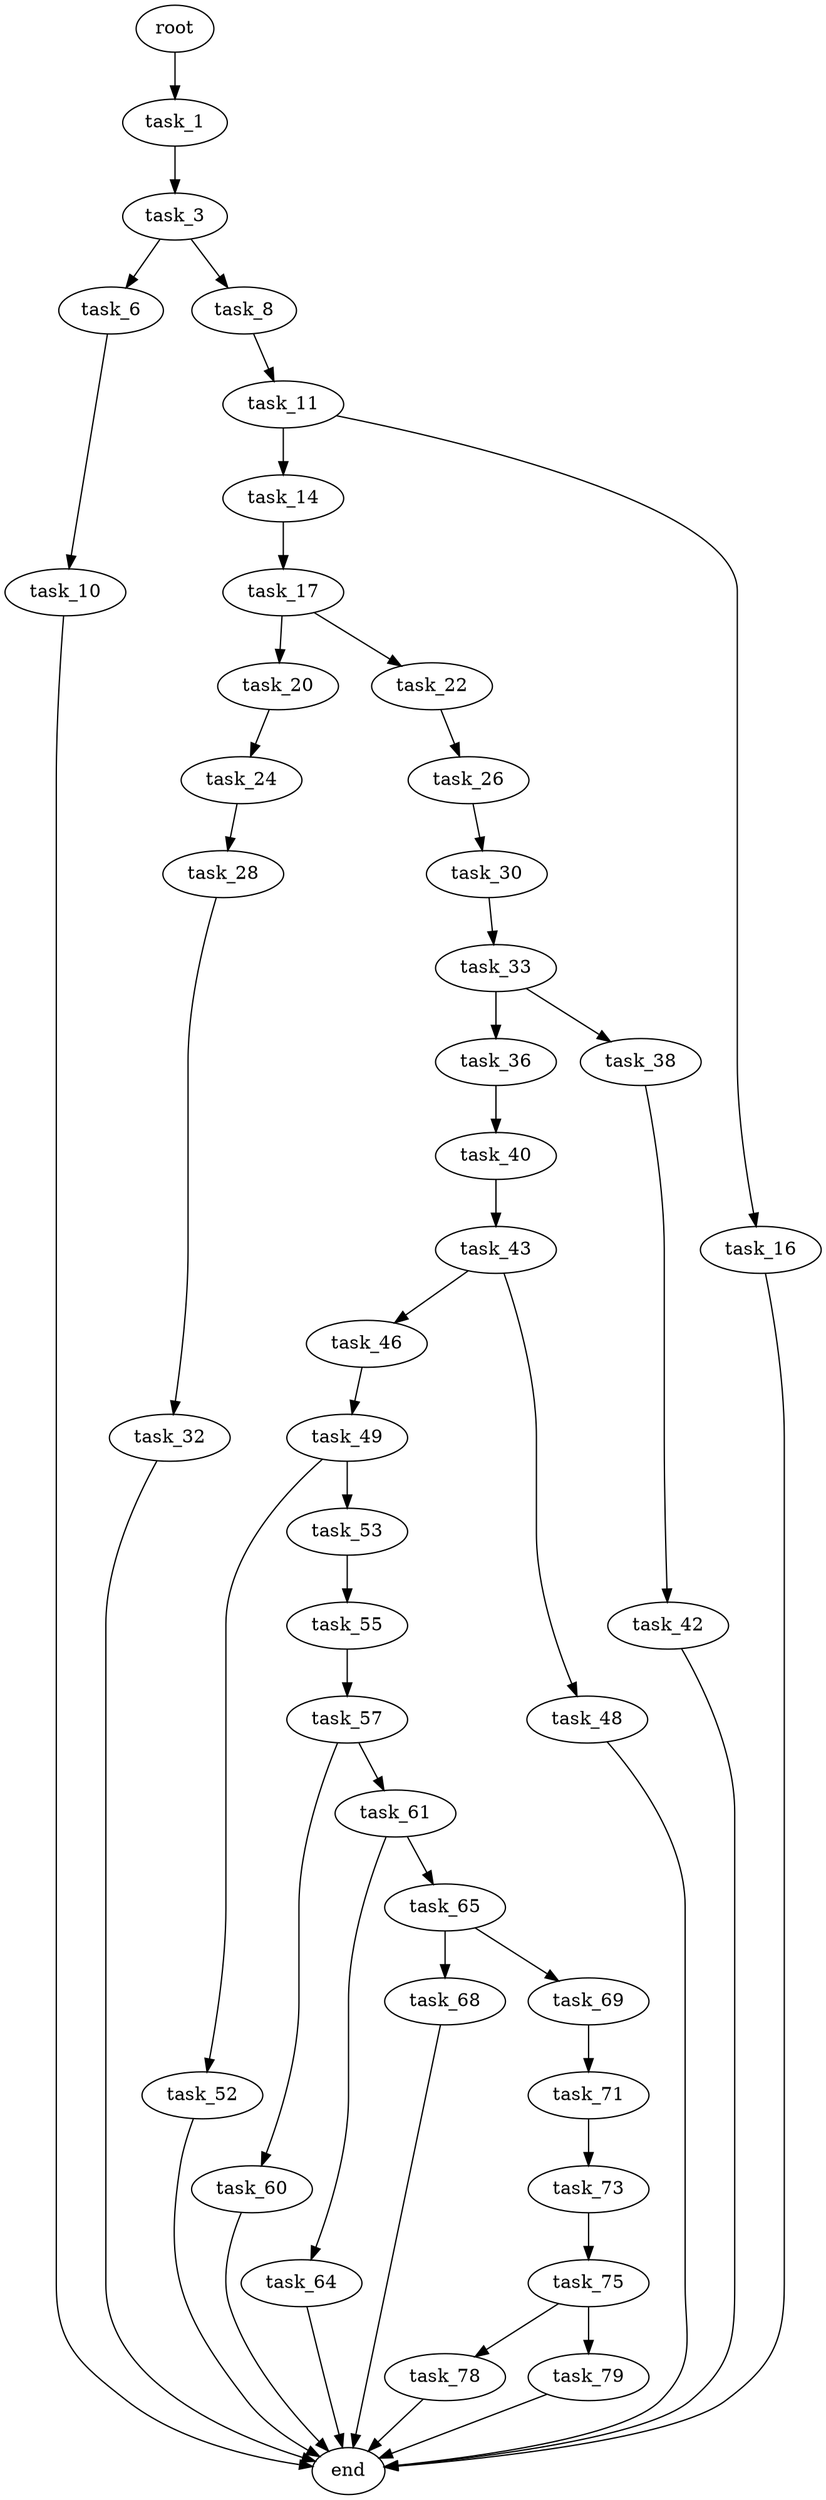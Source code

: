 digraph G {
  root [size="0.000000"];
  task_1 [size="231928233984.000000"];
  task_3 [size="213981134241.000000"];
  task_6 [size="339050021715.000000"];
  task_8 [size="4465864189.000000"];
  task_10 [size="197957311470.000000"];
  task_11 [size="6290931827.000000"];
  task_14 [size="14870273564.000000"];
  task_16 [size="231928233984.000000"];
  task_17 [size="46175263132.000000"];
  task_20 [size="11017262151.000000"];
  task_22 [size="68719476736.000000"];
  task_24 [size="19484625662.000000"];
  task_26 [size="94881392807.000000"];
  task_28 [size="31360813358.000000"];
  task_30 [size="28991029248.000000"];
  task_32 [size="782757789696.000000"];
  task_33 [size="192934816166.000000"];
  task_36 [size="25757465635.000000"];
  task_38 [size="25282156746.000000"];
  task_40 [size="2182553071.000000"];
  task_42 [size="68719476736.000000"];
  task_43 [size="14298438596.000000"];
  task_46 [size="42052011664.000000"];
  task_48 [size="88825647727.000000"];
  task_49 [size="26387875664.000000"];
  task_52 [size="93465797246.000000"];
  task_53 [size="1073741824000.000000"];
  task_55 [size="30726450659.000000"];
  task_57 [size="1052327436798.000000"];
  task_60 [size="5810912126.000000"];
  task_61 [size="549755813888.000000"];
  task_64 [size="166289932379.000000"];
  task_65 [size="368293445632.000000"];
  task_68 [size="17116872992.000000"];
  task_69 [size="496072431073.000000"];
  task_71 [size="174934997980.000000"];
  task_73 [size="145803662033.000000"];
  task_75 [size="240975546461.000000"];
  task_78 [size="134217728000.000000"];
  task_79 [size="28991029248.000000"];
  end [size="0.000000"];

  root -> task_1 [size="1.000000"];
  task_1 -> task_3 [size="301989888.000000"];
  task_3 -> task_6 [size="301989888.000000"];
  task_3 -> task_8 [size="301989888.000000"];
  task_6 -> task_10 [size="411041792.000000"];
  task_8 -> task_11 [size="75497472.000000"];
  task_10 -> end [size="1.000000"];
  task_11 -> task_14 [size="209715200.000000"];
  task_11 -> task_16 [size="209715200.000000"];
  task_14 -> task_17 [size="838860800.000000"];
  task_16 -> end [size="1.000000"];
  task_17 -> task_20 [size="838860800.000000"];
  task_17 -> task_22 [size="838860800.000000"];
  task_20 -> task_24 [size="411041792.000000"];
  task_22 -> task_26 [size="134217728.000000"];
  task_24 -> task_28 [size="536870912.000000"];
  task_26 -> task_30 [size="75497472.000000"];
  task_28 -> task_32 [size="75497472.000000"];
  task_30 -> task_33 [size="75497472.000000"];
  task_32 -> end [size="1.000000"];
  task_33 -> task_36 [size="209715200.000000"];
  task_33 -> task_38 [size="209715200.000000"];
  task_36 -> task_40 [size="536870912.000000"];
  task_38 -> task_42 [size="411041792.000000"];
  task_40 -> task_43 [size="75497472.000000"];
  task_42 -> end [size="1.000000"];
  task_43 -> task_46 [size="838860800.000000"];
  task_43 -> task_48 [size="838860800.000000"];
  task_46 -> task_49 [size="33554432.000000"];
  task_48 -> end [size="1.000000"];
  task_49 -> task_52 [size="536870912.000000"];
  task_49 -> task_53 [size="536870912.000000"];
  task_52 -> end [size="1.000000"];
  task_53 -> task_55 [size="838860800.000000"];
  task_55 -> task_57 [size="838860800.000000"];
  task_57 -> task_60 [size="679477248.000000"];
  task_57 -> task_61 [size="679477248.000000"];
  task_60 -> end [size="1.000000"];
  task_61 -> task_64 [size="536870912.000000"];
  task_61 -> task_65 [size="536870912.000000"];
  task_64 -> end [size="1.000000"];
  task_65 -> task_68 [size="411041792.000000"];
  task_65 -> task_69 [size="411041792.000000"];
  task_68 -> end [size="1.000000"];
  task_69 -> task_71 [size="838860800.000000"];
  task_71 -> task_73 [size="411041792.000000"];
  task_73 -> task_75 [size="536870912.000000"];
  task_75 -> task_78 [size="536870912.000000"];
  task_75 -> task_79 [size="536870912.000000"];
  task_78 -> end [size="1.000000"];
  task_79 -> end [size="1.000000"];
}
